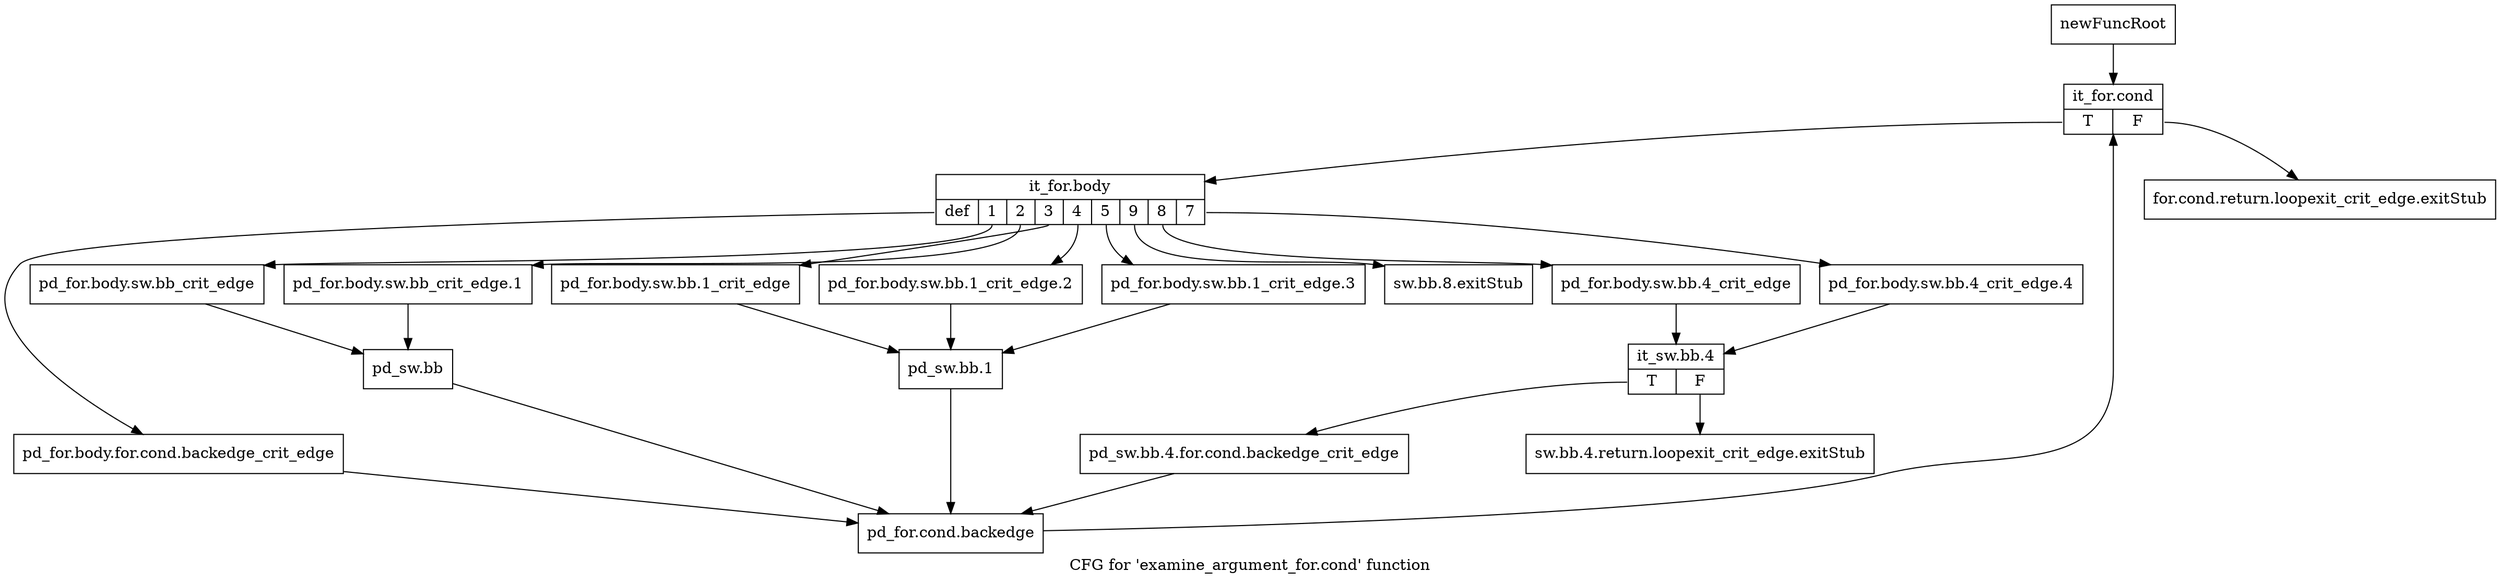 digraph "CFG for 'examine_argument_for.cond' function" {
	label="CFG for 'examine_argument_for.cond' function";

	Node0xc6e6880 [shape=record,label="{newFuncRoot}"];
	Node0xc6e6880 -> Node0xc6e69c0;
	Node0xc6e68d0 [shape=record,label="{for.cond.return.loopexit_crit_edge.exitStub}"];
	Node0xc6e6920 [shape=record,label="{sw.bb.8.exitStub}"];
	Node0xc6e6970 [shape=record,label="{sw.bb.4.return.loopexit_crit_edge.exitStub}"];
	Node0xc6e69c0 [shape=record,label="{it_for.cond|{<s0>T|<s1>F}}"];
	Node0xc6e69c0:s0 -> Node0xc6e6a10;
	Node0xc6e69c0:s1 -> Node0xc6e68d0;
	Node0xc6e6a10 [shape=record,label="{it_for.body|{<s0>def|<s1>1|<s2>2|<s3>3|<s4>4|<s5>5|<s6>9|<s7>8|<s8>7}}"];
	Node0xc6e6a10:s0 -> Node0xc6e6dd0;
	Node0xc6e6a10:s1 -> Node0xc6e6d30;
	Node0xc6e6a10:s2 -> Node0xc6e6ce0;
	Node0xc6e6a10:s3 -> Node0xc6e6c40;
	Node0xc6e6a10:s4 -> Node0xc6e6bf0;
	Node0xc6e6a10:s5 -> Node0xc6e6ba0;
	Node0xc6e6a10:s6 -> Node0xc6e6920;
	Node0xc6e6a10:s7 -> Node0xc6e6ab0;
	Node0xc6e6a10:s8 -> Node0xc6e6a60;
	Node0xc6e6a60 [shape=record,label="{pd_for.body.sw.bb.4_crit_edge.4}"];
	Node0xc6e6a60 -> Node0xc6e6b00;
	Node0xc6e6ab0 [shape=record,label="{pd_for.body.sw.bb.4_crit_edge}"];
	Node0xc6e6ab0 -> Node0xc6e6b00;
	Node0xc6e6b00 [shape=record,label="{it_sw.bb.4|{<s0>T|<s1>F}}"];
	Node0xc6e6b00:s0 -> Node0xc6e6b50;
	Node0xc6e6b00:s1 -> Node0xc6e6970;
	Node0xc6e6b50 [shape=record,label="{pd_sw.bb.4.for.cond.backedge_crit_edge}"];
	Node0xc6e6b50 -> Node0xc6e6e20;
	Node0xc6e6ba0 [shape=record,label="{pd_for.body.sw.bb.1_crit_edge.3}"];
	Node0xc6e6ba0 -> Node0xc6e6c90;
	Node0xc6e6bf0 [shape=record,label="{pd_for.body.sw.bb.1_crit_edge.2}"];
	Node0xc6e6bf0 -> Node0xc6e6c90;
	Node0xc6e6c40 [shape=record,label="{pd_for.body.sw.bb.1_crit_edge}"];
	Node0xc6e6c40 -> Node0xc6e6c90;
	Node0xc6e6c90 [shape=record,label="{pd_sw.bb.1}"];
	Node0xc6e6c90 -> Node0xc6e6e20;
	Node0xc6e6ce0 [shape=record,label="{pd_for.body.sw.bb_crit_edge.1}"];
	Node0xc6e6ce0 -> Node0xc6e6d80;
	Node0xc6e6d30 [shape=record,label="{pd_for.body.sw.bb_crit_edge}"];
	Node0xc6e6d30 -> Node0xc6e6d80;
	Node0xc6e6d80 [shape=record,label="{pd_sw.bb}"];
	Node0xc6e6d80 -> Node0xc6e6e20;
	Node0xc6e6dd0 [shape=record,label="{pd_for.body.for.cond.backedge_crit_edge}"];
	Node0xc6e6dd0 -> Node0xc6e6e20;
	Node0xc6e6e20 [shape=record,label="{pd_for.cond.backedge}"];
	Node0xc6e6e20 -> Node0xc6e69c0;
}
